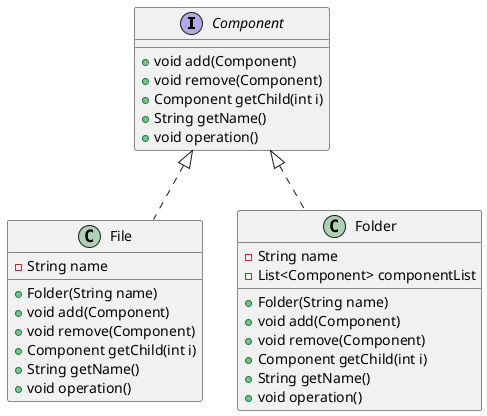 @startuml

interface Component {
  +void add(Component)
  +void remove(Component)
  +Component getChild(int i)
  +String getName()
  +void operation()
}

class File implements Component {
  -String name

  +Folder(String name)
  +void add(Component)
  +void remove(Component)
  +Component getChild(int i)
  +String getName()
  +void operation()
}

class Folder implements Component {
  -String name
  -List<Component> componentList

  +Folder(String name)
  +void add(Component)
  +void remove(Component)
  +Component getChild(int i)
  +String getName()
  +void operation()
}

@enduml